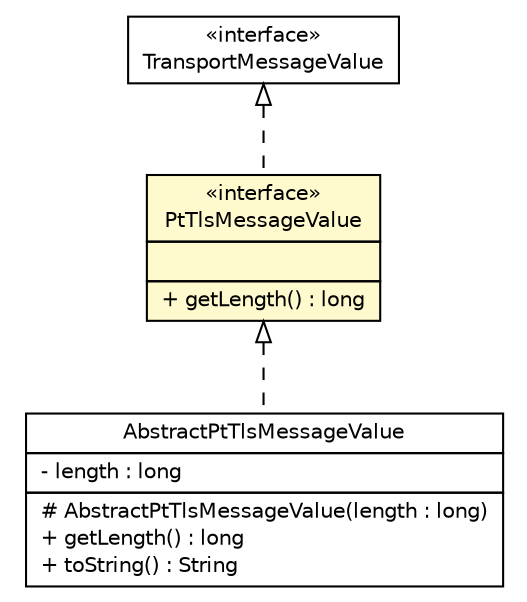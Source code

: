 #!/usr/local/bin/dot
#
# Class diagram 
# Generated by UMLGraph version R5_6 (http://www.umlgraph.org/)
#

digraph G {
	edge [fontname="Helvetica",fontsize=10,labelfontname="Helvetica",labelfontsize=10];
	node [fontname="Helvetica",fontsize=10,shape=plaintext];
	nodesep=0.25;
	ranksep=0.5;
	// de.hsbremen.tc.tnc.message.t.value.TransportMessageValue
	c142041 [label=<<table title="de.hsbremen.tc.tnc.message.t.value.TransportMessageValue" border="0" cellborder="1" cellspacing="0" cellpadding="2" port="p" href="../../../../../de/hsbremen/tc/tnc/message/t/value/TransportMessageValue.html">
		<tr><td><table border="0" cellspacing="0" cellpadding="1">
<tr><td align="center" balign="center"> &#171;interface&#187; </td></tr>
<tr><td align="center" balign="center"> TransportMessageValue </td></tr>
		</table></td></tr>
		</table>>, URL="../../../../../de/hsbremen/tc/tnc/message/t/value/TransportMessageValue.html", fontname="Helvetica", fontcolor="black", fontsize=10.0];
	// org.ietf.nea.pt.value.AbstractPtTlsMessageValue
	c142061 [label=<<table title="org.ietf.nea.pt.value.AbstractPtTlsMessageValue" border="0" cellborder="1" cellspacing="0" cellpadding="2" port="p" href="./AbstractPtTlsMessageValue.html">
		<tr><td><table border="0" cellspacing="0" cellpadding="1">
<tr><td align="center" balign="center"> AbstractPtTlsMessageValue </td></tr>
		</table></td></tr>
		<tr><td><table border="0" cellspacing="0" cellpadding="1">
<tr><td align="left" balign="left"> - length : long </td></tr>
		</table></td></tr>
		<tr><td><table border="0" cellspacing="0" cellpadding="1">
<tr><td align="left" balign="left"> # AbstractPtTlsMessageValue(length : long) </td></tr>
<tr><td align="left" balign="left"> + getLength() : long </td></tr>
<tr><td align="left" balign="left"> + toString() : String </td></tr>
		</table></td></tr>
		</table>>, URL="./AbstractPtTlsMessageValue.html", fontname="Helvetica", fontcolor="black", fontsize=10.0];
	// org.ietf.nea.pt.value.PtTlsMessageValue
	c142066 [label=<<table title="org.ietf.nea.pt.value.PtTlsMessageValue" border="0" cellborder="1" cellspacing="0" cellpadding="2" port="p" bgcolor="lemonChiffon" href="./PtTlsMessageValue.html">
		<tr><td><table border="0" cellspacing="0" cellpadding="1">
<tr><td align="center" balign="center"> &#171;interface&#187; </td></tr>
<tr><td align="center" balign="center"> PtTlsMessageValue </td></tr>
		</table></td></tr>
		<tr><td><table border="0" cellspacing="0" cellpadding="1">
<tr><td align="left" balign="left">  </td></tr>
		</table></td></tr>
		<tr><td><table border="0" cellspacing="0" cellpadding="1">
<tr><td align="left" balign="left"> + getLength() : long </td></tr>
		</table></td></tr>
		</table>>, URL="./PtTlsMessageValue.html", fontname="Helvetica", fontcolor="black", fontsize=10.0];
	//org.ietf.nea.pt.value.AbstractPtTlsMessageValue implements org.ietf.nea.pt.value.PtTlsMessageValue
	c142066:p -> c142061:p [dir=back,arrowtail=empty,style=dashed];
	//org.ietf.nea.pt.value.PtTlsMessageValue implements de.hsbremen.tc.tnc.message.t.value.TransportMessageValue
	c142041:p -> c142066:p [dir=back,arrowtail=empty,style=dashed];
}

